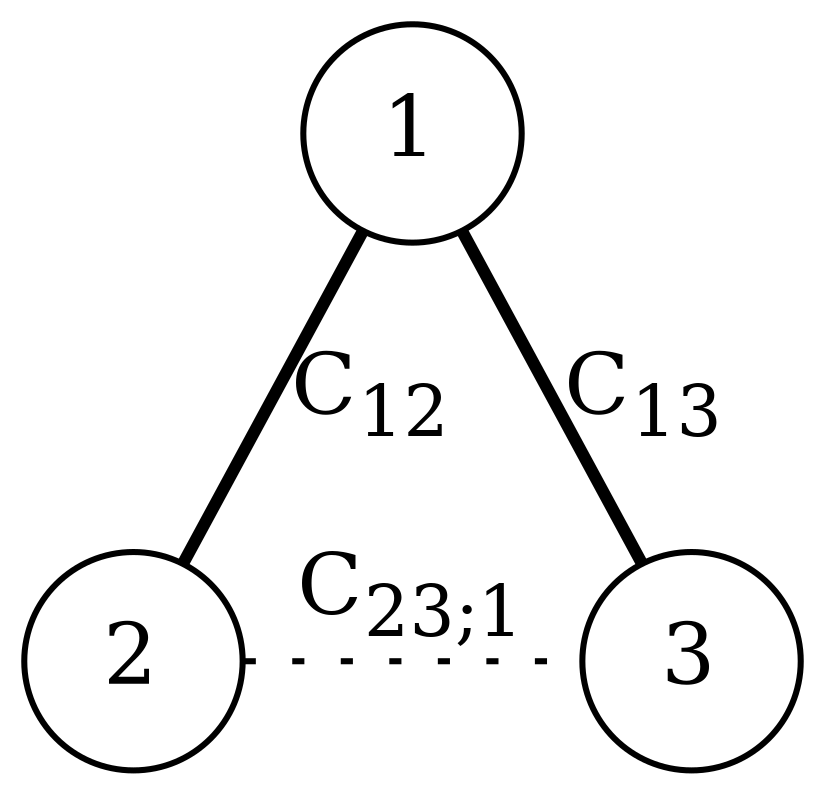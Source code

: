 digraph G {

size="5.5,5.5!";

node [shape=circle];
edge [style=bold, len=1.0, weight=1, arrowhead=none];

{ rank = same;
2
3
}

1 -> 2 [label=<C<sub>12</sub>>, fixedsize=true];
1 -> 3 [label=<C<sub>13</sub>>, fixedsize=true];

edge [style=dotted, len=2.8, weight=0.2, constraint=true]

2 -> 3 [label=<C<sub>23;1</sub>>, fixedsize=true];

}
